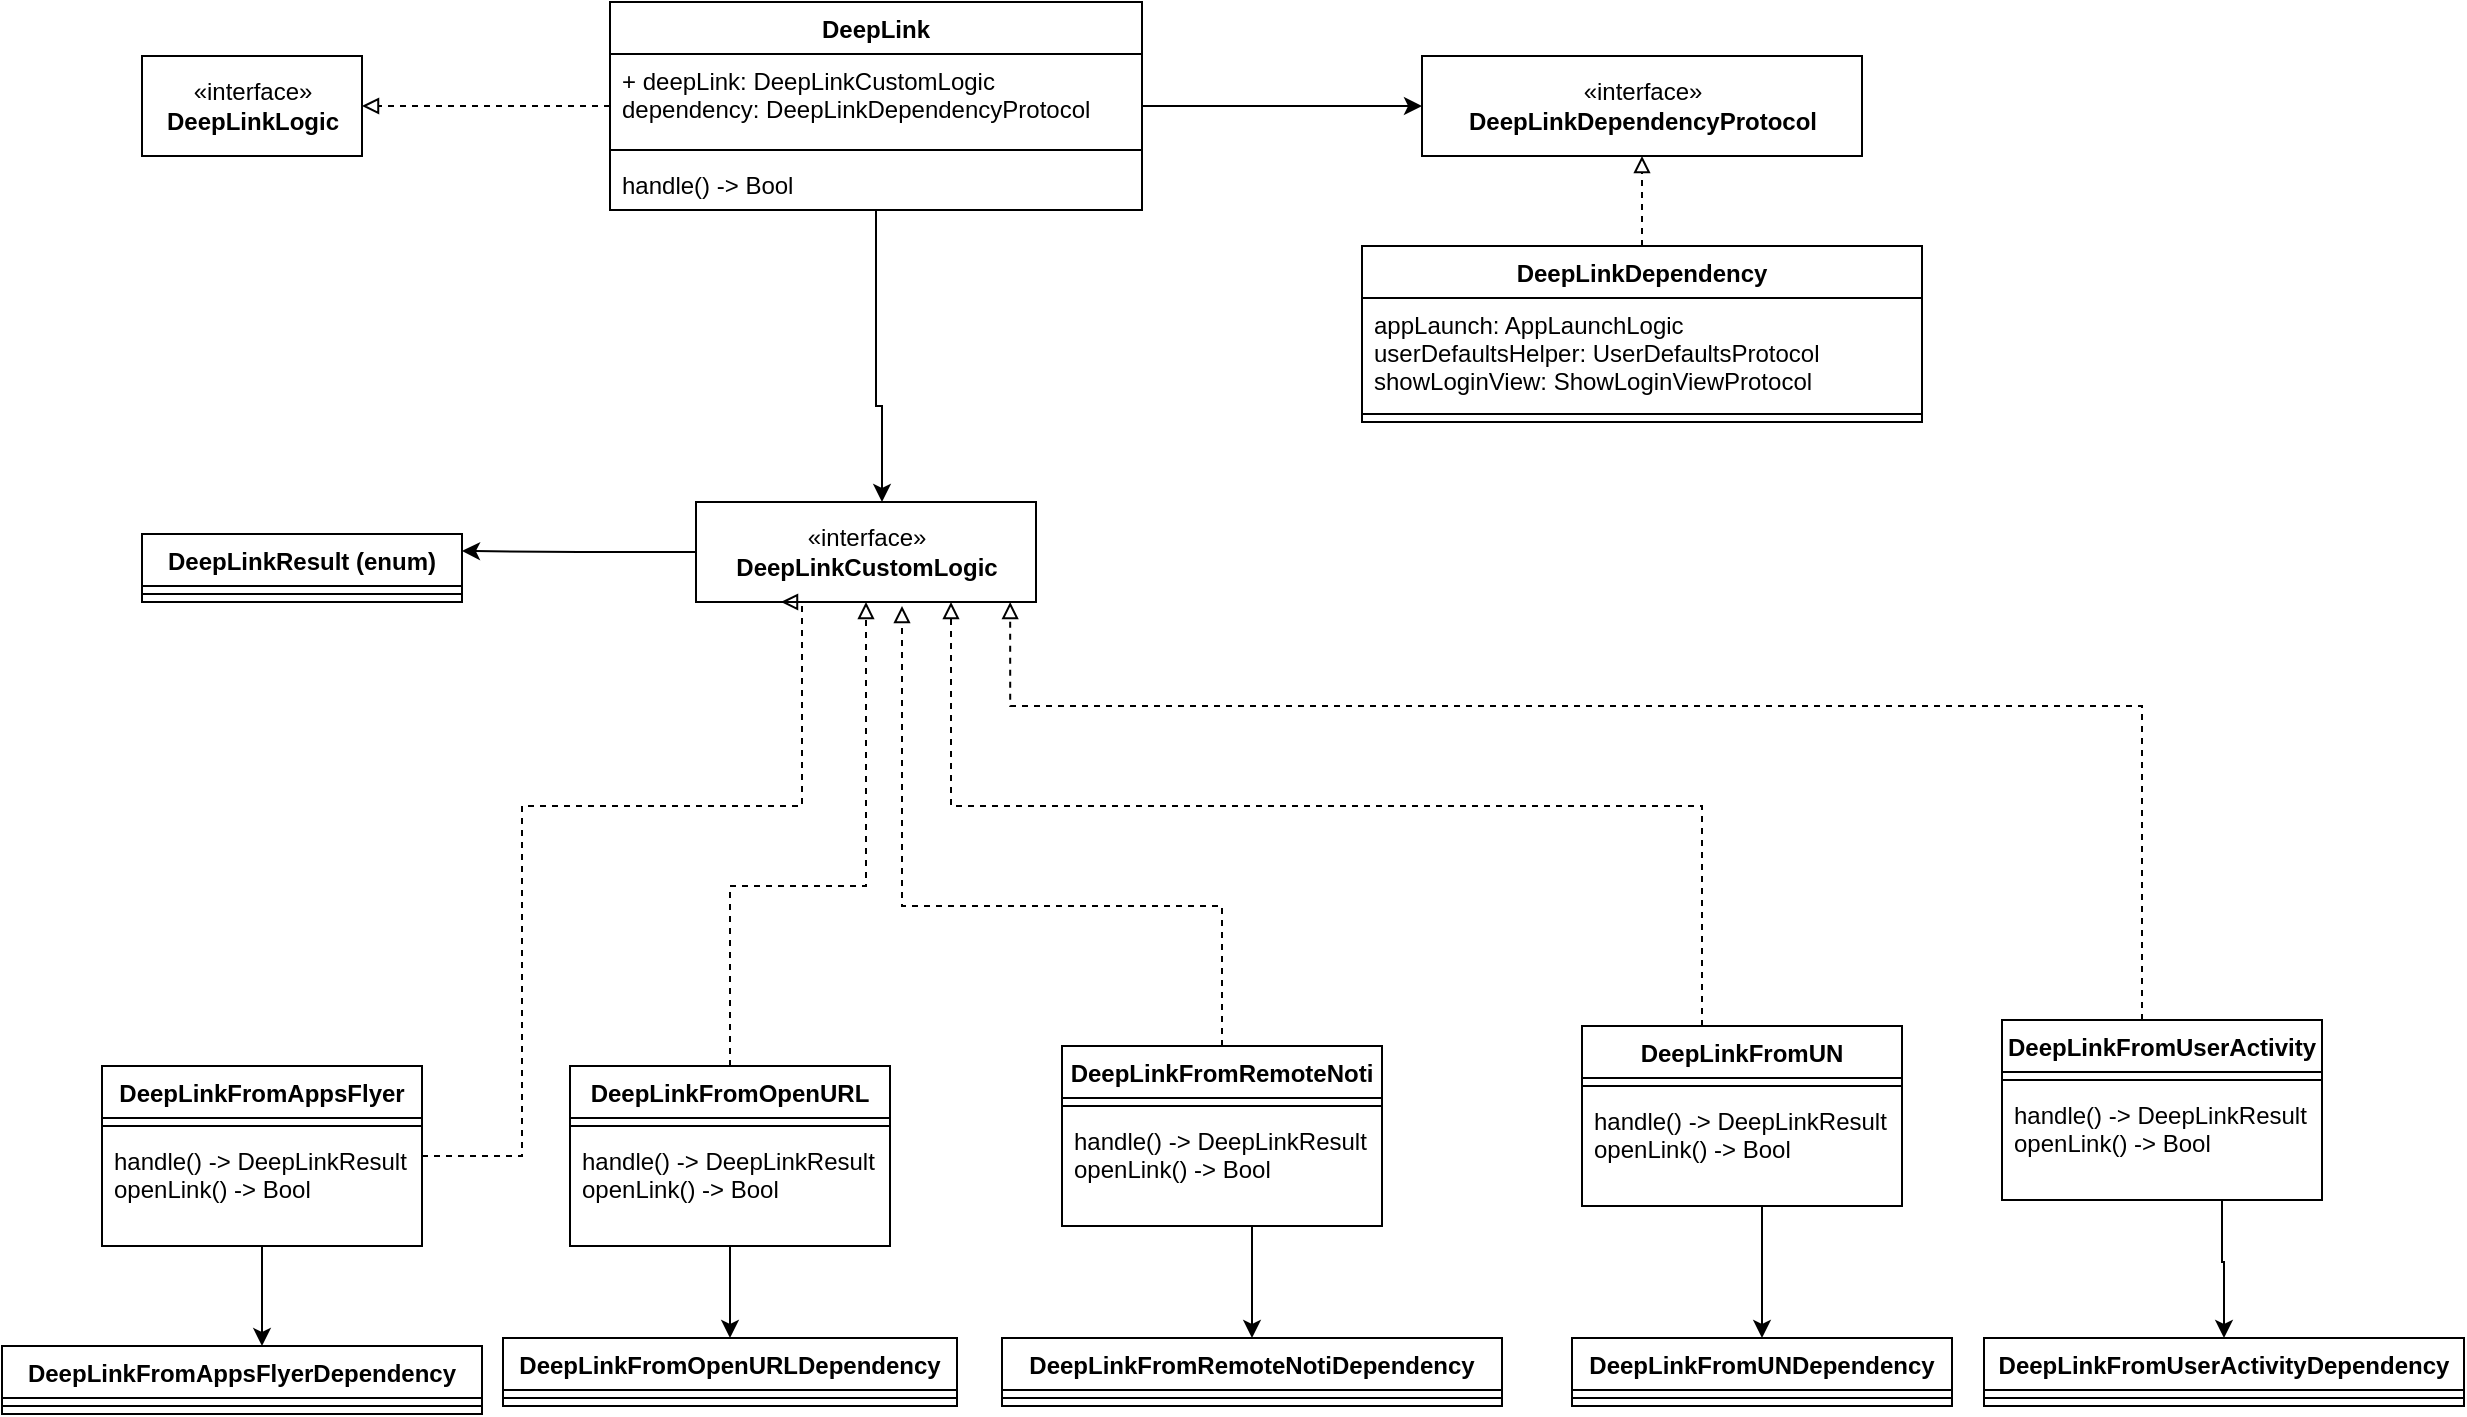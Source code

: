 <mxfile version="18.0.7" type="github">
  <diagram id="C5RBs43oDa-KdzZeNtuy" name="Page-1">
    <mxGraphModel dx="1298" dy="893" grid="1" gridSize="10" guides="1" tooltips="1" connect="1" arrows="1" fold="1" page="1" pageScale="1" pageWidth="827" pageHeight="1169" math="0" shadow="0">
      <root>
        <mxCell id="WIyWlLk6GJQsqaUBKTNV-0" />
        <mxCell id="WIyWlLk6GJQsqaUBKTNV-1" parent="WIyWlLk6GJQsqaUBKTNV-0" />
        <mxCell id="Zko3_Acx1T2fidtYqWdB-11" style="edgeStyle=orthogonalEdgeStyle;rounded=0;orthogonalLoop=1;jettySize=auto;html=1;endArrow=block;endFill=0;dashed=1;" parent="WIyWlLk6GJQsqaUBKTNV-1" source="Zko3_Acx1T2fidtYqWdB-6" target="Zko3_Acx1T2fidtYqWdB-10" edge="1">
          <mxGeometry relative="1" as="geometry" />
        </mxCell>
        <mxCell id="Zko3_Acx1T2fidtYqWdB-42" style="edgeStyle=orthogonalEdgeStyle;rounded=0;orthogonalLoop=1;jettySize=auto;html=1;endArrow=classic;endFill=1;" parent="WIyWlLk6GJQsqaUBKTNV-1" source="Zko3_Acx1T2fidtYqWdB-6" target="Zko3_Acx1T2fidtYqWdB-32" edge="1">
          <mxGeometry relative="1" as="geometry">
            <Array as="points">
              <mxPoint x="567" y="510" />
              <mxPoint x="570" y="510" />
            </Array>
          </mxGeometry>
        </mxCell>
        <mxCell id="Zko3_Acx1T2fidtYqWdB-92" style="edgeStyle=orthogonalEdgeStyle;rounded=0;orthogonalLoop=1;jettySize=auto;html=1;endArrow=classic;endFill=1;entryX=0;entryY=0.5;entryDx=0;entryDy=0;" parent="WIyWlLk6GJQsqaUBKTNV-1" source="Zko3_Acx1T2fidtYqWdB-6" target="Zko3_Acx1T2fidtYqWdB-47" edge="1">
          <mxGeometry relative="1" as="geometry">
            <mxPoint x="870" y="360" as="targetPoint" />
          </mxGeometry>
        </mxCell>
        <mxCell id="Zko3_Acx1T2fidtYqWdB-6" value="DeepLink" style="swimlane;fontStyle=1;align=center;verticalAlign=top;childLayout=stackLayout;horizontal=1;startSize=26;horizontalStack=0;resizeParent=1;resizeParentMax=0;resizeLast=0;collapsible=1;marginBottom=0;" parent="WIyWlLk6GJQsqaUBKTNV-1" vertex="1">
          <mxGeometry x="434" y="308" width="266" height="104" as="geometry" />
        </mxCell>
        <mxCell id="Zko3_Acx1T2fidtYqWdB-7" value="+ deepLink: DeepLinkCustomLogic&#xa;dependency: DeepLinkDependencyProtocol" style="text;strokeColor=none;fillColor=none;align=left;verticalAlign=top;spacingLeft=4;spacingRight=4;overflow=hidden;rotatable=0;points=[[0,0.5],[1,0.5]];portConstraint=eastwest;" parent="Zko3_Acx1T2fidtYqWdB-6" vertex="1">
          <mxGeometry y="26" width="266" height="44" as="geometry" />
        </mxCell>
        <mxCell id="Zko3_Acx1T2fidtYqWdB-8" value="" style="line;strokeWidth=1;fillColor=none;align=left;verticalAlign=middle;spacingTop=-1;spacingLeft=3;spacingRight=3;rotatable=0;labelPosition=right;points=[];portConstraint=eastwest;" parent="Zko3_Acx1T2fidtYqWdB-6" vertex="1">
          <mxGeometry y="70" width="266" height="8" as="geometry" />
        </mxCell>
        <mxCell id="Zko3_Acx1T2fidtYqWdB-9" value="handle() -&gt; Bool" style="text;strokeColor=none;fillColor=none;align=left;verticalAlign=top;spacingLeft=4;spacingRight=4;overflow=hidden;rotatable=0;points=[[0,0.5],[1,0.5]];portConstraint=eastwest;" parent="Zko3_Acx1T2fidtYqWdB-6" vertex="1">
          <mxGeometry y="78" width="266" height="26" as="geometry" />
        </mxCell>
        <mxCell id="Zko3_Acx1T2fidtYqWdB-10" value="«interface»&lt;br&gt;&lt;b&gt;DeepLinkLogic&lt;/b&gt;" style="html=1;" parent="WIyWlLk6GJQsqaUBKTNV-1" vertex="1">
          <mxGeometry x="200" y="335" width="110" height="50" as="geometry" />
        </mxCell>
        <mxCell id="BP7pMOLaweCqHkq71SQG-1" style="edgeStyle=orthogonalEdgeStyle;rounded=0;orthogonalLoop=1;jettySize=auto;html=1;entryX=1;entryY=0.25;entryDx=0;entryDy=0;" edge="1" parent="WIyWlLk6GJQsqaUBKTNV-1" source="Zko3_Acx1T2fidtYqWdB-32" target="Zko3_Acx1T2fidtYqWdB-37">
          <mxGeometry relative="1" as="geometry" />
        </mxCell>
        <mxCell id="Zko3_Acx1T2fidtYqWdB-32" value="«interface»&lt;br&gt;&lt;b&gt;DeepLinkCustomLogic&lt;/b&gt;" style="html=1;" parent="WIyWlLk6GJQsqaUBKTNV-1" vertex="1">
          <mxGeometry x="477" y="558" width="170" height="50" as="geometry" />
        </mxCell>
        <mxCell id="Zko3_Acx1T2fidtYqWdB-37" value="DeepLinkResult (enum)" style="swimlane;fontStyle=1;align=center;verticalAlign=top;childLayout=stackLayout;horizontal=1;startSize=26;horizontalStack=0;resizeParent=1;resizeParentMax=0;resizeLast=0;collapsible=1;marginBottom=0;" parent="WIyWlLk6GJQsqaUBKTNV-1" vertex="1">
          <mxGeometry x="200" y="574" width="160" height="34" as="geometry" />
        </mxCell>
        <mxCell id="Zko3_Acx1T2fidtYqWdB-39" value="" style="line;strokeWidth=1;fillColor=none;align=left;verticalAlign=middle;spacingTop=-1;spacingLeft=3;spacingRight=3;rotatable=0;labelPosition=right;points=[];portConstraint=eastwest;" parent="Zko3_Acx1T2fidtYqWdB-37" vertex="1">
          <mxGeometry y="26" width="160" height="8" as="geometry" />
        </mxCell>
        <mxCell id="Zko3_Acx1T2fidtYqWdB-43" value="DeepLinkDependency" style="swimlane;fontStyle=1;align=center;verticalAlign=top;childLayout=stackLayout;horizontal=1;startSize=26;horizontalStack=0;resizeParent=1;resizeParentMax=0;resizeLast=0;collapsible=1;marginBottom=0;" parent="WIyWlLk6GJQsqaUBKTNV-1" vertex="1">
          <mxGeometry x="810" y="430" width="280" height="88" as="geometry" />
        </mxCell>
        <mxCell id="Zko3_Acx1T2fidtYqWdB-44" value="appLaunch: AppLaunchLogic&#xa;userDefaultsHelper: UserDefaultsProtocol &#xa;showLoginView: ShowLoginViewProtocol" style="text;strokeColor=none;fillColor=none;align=left;verticalAlign=top;spacingLeft=4;spacingRight=4;overflow=hidden;rotatable=0;points=[[0,0.5],[1,0.5]];portConstraint=eastwest;" parent="Zko3_Acx1T2fidtYqWdB-43" vertex="1">
          <mxGeometry y="26" width="280" height="54" as="geometry" />
        </mxCell>
        <mxCell id="Zko3_Acx1T2fidtYqWdB-45" value="" style="line;strokeWidth=1;fillColor=none;align=left;verticalAlign=middle;spacingTop=-1;spacingLeft=3;spacingRight=3;rotatable=0;labelPosition=right;points=[];portConstraint=eastwest;" parent="Zko3_Acx1T2fidtYqWdB-43" vertex="1">
          <mxGeometry y="80" width="280" height="8" as="geometry" />
        </mxCell>
        <mxCell id="Zko3_Acx1T2fidtYqWdB-47" value="«interface»&lt;br&gt;&lt;b&gt;DeepLinkDependencyProtocol&lt;/b&gt;" style="html=1;" parent="WIyWlLk6GJQsqaUBKTNV-1" vertex="1">
          <mxGeometry x="840" y="335" width="220" height="50" as="geometry" />
        </mxCell>
        <mxCell id="Zko3_Acx1T2fidtYqWdB-49" style="edgeStyle=orthogonalEdgeStyle;rounded=0;orthogonalLoop=1;jettySize=auto;html=1;endArrow=block;endFill=0;dashed=1;exitX=0.5;exitY=0;exitDx=0;exitDy=0;" parent="WIyWlLk6GJQsqaUBKTNV-1" source="Zko3_Acx1T2fidtYqWdB-43" target="Zko3_Acx1T2fidtYqWdB-47" edge="1">
          <mxGeometry relative="1" as="geometry">
            <mxPoint x="690" y="511" as="sourcePoint" />
          </mxGeometry>
        </mxCell>
        <mxCell id="Zko3_Acx1T2fidtYqWdB-83" style="edgeStyle=orthogonalEdgeStyle;rounded=0;orthogonalLoop=1;jettySize=auto;html=1;endArrow=block;endFill=0;dashed=1;entryX=0.25;entryY=1;entryDx=0;entryDy=0;" parent="WIyWlLk6GJQsqaUBKTNV-1" source="Zko3_Acx1T2fidtYqWdB-50" target="Zko3_Acx1T2fidtYqWdB-32" edge="1">
          <mxGeometry relative="1" as="geometry">
            <mxPoint x="470" y="590" as="targetPoint" />
            <Array as="points">
              <mxPoint x="390" y="885" />
              <mxPoint x="390" y="710" />
              <mxPoint x="530" y="710" />
              <mxPoint x="530" y="608" />
            </Array>
          </mxGeometry>
        </mxCell>
        <mxCell id="Zko3_Acx1T2fidtYqWdB-50" value="DeepLinkFromAppsFlyer" style="swimlane;fontStyle=1;align=center;verticalAlign=top;childLayout=stackLayout;horizontal=1;startSize=26;horizontalStack=0;resizeParent=1;resizeParentMax=0;resizeLast=0;collapsible=1;marginBottom=0;" parent="WIyWlLk6GJQsqaUBKTNV-1" vertex="1">
          <mxGeometry x="180" y="840" width="160" height="90" as="geometry" />
        </mxCell>
        <mxCell id="Zko3_Acx1T2fidtYqWdB-51" value="" style="line;strokeWidth=1;fillColor=none;align=left;verticalAlign=middle;spacingTop=-1;spacingLeft=3;spacingRight=3;rotatable=0;labelPosition=right;points=[];portConstraint=eastwest;" parent="Zko3_Acx1T2fidtYqWdB-50" vertex="1">
          <mxGeometry y="26" width="160" height="8" as="geometry" />
        </mxCell>
        <mxCell id="Zko3_Acx1T2fidtYqWdB-52" value="handle() -&gt; DeepLinkResult&#xa;openLink() -&gt; Bool" style="text;strokeColor=none;fillColor=none;align=left;verticalAlign=top;spacingLeft=4;spacingRight=4;overflow=hidden;rotatable=0;points=[[0,0.5],[1,0.5]];portConstraint=eastwest;" parent="Zko3_Acx1T2fidtYqWdB-50" vertex="1">
          <mxGeometry y="34" width="160" height="56" as="geometry" />
        </mxCell>
        <mxCell id="Zko3_Acx1T2fidtYqWdB-91" style="edgeStyle=orthogonalEdgeStyle;rounded=0;orthogonalLoop=1;jettySize=auto;html=1;entryX=0.924;entryY=1;entryDx=0;entryDy=0;entryPerimeter=0;dashed=1;endArrow=block;endFill=0;" parent="WIyWlLk6GJQsqaUBKTNV-1" source="Zko3_Acx1T2fidtYqWdB-53" target="Zko3_Acx1T2fidtYqWdB-32" edge="1">
          <mxGeometry relative="1" as="geometry">
            <Array as="points">
              <mxPoint x="1200" y="660" />
              <mxPoint x="634" y="660" />
            </Array>
          </mxGeometry>
        </mxCell>
        <mxCell id="Zko3_Acx1T2fidtYqWdB-53" value="DeepLinkFromUserActivity" style="swimlane;fontStyle=1;align=center;verticalAlign=top;childLayout=stackLayout;horizontal=1;startSize=26;horizontalStack=0;resizeParent=1;resizeParentMax=0;resizeLast=0;collapsible=1;marginBottom=0;" parent="WIyWlLk6GJQsqaUBKTNV-1" vertex="1">
          <mxGeometry x="1130" y="817" width="160" height="90" as="geometry" />
        </mxCell>
        <mxCell id="Zko3_Acx1T2fidtYqWdB-54" value="" style="line;strokeWidth=1;fillColor=none;align=left;verticalAlign=middle;spacingTop=-1;spacingLeft=3;spacingRight=3;rotatable=0;labelPosition=right;points=[];portConstraint=eastwest;" parent="Zko3_Acx1T2fidtYqWdB-53" vertex="1">
          <mxGeometry y="26" width="160" height="8" as="geometry" />
        </mxCell>
        <mxCell id="Zko3_Acx1T2fidtYqWdB-55" value="handle() -&gt; DeepLinkResult&#xa;openLink() -&gt; Bool" style="text;strokeColor=none;fillColor=none;align=left;verticalAlign=top;spacingLeft=4;spacingRight=4;overflow=hidden;rotatable=0;points=[[0,0.5],[1,0.5]];portConstraint=eastwest;" parent="Zko3_Acx1T2fidtYqWdB-53" vertex="1">
          <mxGeometry y="34" width="160" height="56" as="geometry" />
        </mxCell>
        <mxCell id="Zko3_Acx1T2fidtYqWdB-84" value="" style="edgeStyle=orthogonalEdgeStyle;rounded=0;orthogonalLoop=1;jettySize=auto;html=1;endArrow=classic;endFill=1;entryX=0.5;entryY=0;entryDx=0;entryDy=0;" parent="WIyWlLk6GJQsqaUBKTNV-1" source="Zko3_Acx1T2fidtYqWdB-56" target="Zko3_Acx1T2fidtYqWdB-78" edge="1">
          <mxGeometry relative="1" as="geometry" />
        </mxCell>
        <mxCell id="Zko3_Acx1T2fidtYqWdB-88" style="edgeStyle=orthogonalEdgeStyle;rounded=0;orthogonalLoop=1;jettySize=auto;html=1;dashed=1;endArrow=block;endFill=0;entryX=0.5;entryY=1;entryDx=0;entryDy=0;" parent="WIyWlLk6GJQsqaUBKTNV-1" source="Zko3_Acx1T2fidtYqWdB-56" target="Zko3_Acx1T2fidtYqWdB-32" edge="1">
          <mxGeometry relative="1" as="geometry">
            <mxPoint x="450" y="640" as="targetPoint" />
            <Array as="points">
              <mxPoint x="494" y="750" />
              <mxPoint x="562" y="750" />
            </Array>
          </mxGeometry>
        </mxCell>
        <mxCell id="Zko3_Acx1T2fidtYqWdB-56" value="DeepLinkFromOpenURL" style="swimlane;fontStyle=1;align=center;verticalAlign=top;childLayout=stackLayout;horizontal=1;startSize=26;horizontalStack=0;resizeParent=1;resizeParentMax=0;resizeLast=0;collapsible=1;marginBottom=0;" parent="WIyWlLk6GJQsqaUBKTNV-1" vertex="1">
          <mxGeometry x="414" y="840" width="160" height="90" as="geometry" />
        </mxCell>
        <mxCell id="Zko3_Acx1T2fidtYqWdB-57" value="" style="line;strokeWidth=1;fillColor=none;align=left;verticalAlign=middle;spacingTop=-1;spacingLeft=3;spacingRight=3;rotatable=0;labelPosition=right;points=[];portConstraint=eastwest;" parent="Zko3_Acx1T2fidtYqWdB-56" vertex="1">
          <mxGeometry y="26" width="160" height="8" as="geometry" />
        </mxCell>
        <mxCell id="Zko3_Acx1T2fidtYqWdB-58" value="handle() -&gt; DeepLinkResult&#xa;openLink() -&gt; Bool" style="text;strokeColor=none;fillColor=none;align=left;verticalAlign=top;spacingLeft=4;spacingRight=4;overflow=hidden;rotatable=0;points=[[0,0.5],[1,0.5]];portConstraint=eastwest;" parent="Zko3_Acx1T2fidtYqWdB-56" vertex="1">
          <mxGeometry y="34" width="160" height="56" as="geometry" />
        </mxCell>
        <mxCell id="Zko3_Acx1T2fidtYqWdB-89" style="edgeStyle=orthogonalEdgeStyle;rounded=0;orthogonalLoop=1;jettySize=auto;html=1;dashed=1;endArrow=block;endFill=0;" parent="WIyWlLk6GJQsqaUBKTNV-1" source="Zko3_Acx1T2fidtYqWdB-59" edge="1">
          <mxGeometry relative="1" as="geometry">
            <mxPoint x="580" y="610" as="targetPoint" />
            <Array as="points">
              <mxPoint x="740" y="760" />
              <mxPoint x="580" y="760" />
            </Array>
          </mxGeometry>
        </mxCell>
        <mxCell id="Zko3_Acx1T2fidtYqWdB-59" value="DeepLinkFromRemoteNoti" style="swimlane;fontStyle=1;align=center;verticalAlign=top;childLayout=stackLayout;horizontal=1;startSize=26;horizontalStack=0;resizeParent=1;resizeParentMax=0;resizeLast=0;collapsible=1;marginBottom=0;" parent="WIyWlLk6GJQsqaUBKTNV-1" vertex="1">
          <mxGeometry x="660" y="830" width="160" height="90" as="geometry" />
        </mxCell>
        <mxCell id="Zko3_Acx1T2fidtYqWdB-60" value="" style="line;strokeWidth=1;fillColor=none;align=left;verticalAlign=middle;spacingTop=-1;spacingLeft=3;spacingRight=3;rotatable=0;labelPosition=right;points=[];portConstraint=eastwest;" parent="Zko3_Acx1T2fidtYqWdB-59" vertex="1">
          <mxGeometry y="26" width="160" height="8" as="geometry" />
        </mxCell>
        <mxCell id="Zko3_Acx1T2fidtYqWdB-61" value="handle() -&gt; DeepLinkResult&#xa;openLink() -&gt; Bool" style="text;strokeColor=none;fillColor=none;align=left;verticalAlign=top;spacingLeft=4;spacingRight=4;overflow=hidden;rotatable=0;points=[[0,0.5],[1,0.5]];portConstraint=eastwest;" parent="Zko3_Acx1T2fidtYqWdB-59" vertex="1">
          <mxGeometry y="34" width="160" height="56" as="geometry" />
        </mxCell>
        <mxCell id="Zko3_Acx1T2fidtYqWdB-90" style="edgeStyle=orthogonalEdgeStyle;rounded=0;orthogonalLoop=1;jettySize=auto;html=1;entryX=0.75;entryY=1;entryDx=0;entryDy=0;dashed=1;endArrow=block;endFill=0;" parent="WIyWlLk6GJQsqaUBKTNV-1" source="Zko3_Acx1T2fidtYqWdB-62" target="Zko3_Acx1T2fidtYqWdB-32" edge="1">
          <mxGeometry relative="1" as="geometry">
            <Array as="points">
              <mxPoint x="980" y="710" />
              <mxPoint x="605" y="710" />
            </Array>
          </mxGeometry>
        </mxCell>
        <mxCell id="Zko3_Acx1T2fidtYqWdB-62" value="DeepLinkFromUN" style="swimlane;fontStyle=1;align=center;verticalAlign=top;childLayout=stackLayout;horizontal=1;startSize=26;horizontalStack=0;resizeParent=1;resizeParentMax=0;resizeLast=0;collapsible=1;marginBottom=0;" parent="WIyWlLk6GJQsqaUBKTNV-1" vertex="1">
          <mxGeometry x="920" y="820" width="160" height="90" as="geometry" />
        </mxCell>
        <mxCell id="Zko3_Acx1T2fidtYqWdB-63" value="" style="line;strokeWidth=1;fillColor=none;align=left;verticalAlign=middle;spacingTop=-1;spacingLeft=3;spacingRight=3;rotatable=0;labelPosition=right;points=[];portConstraint=eastwest;" parent="Zko3_Acx1T2fidtYqWdB-62" vertex="1">
          <mxGeometry y="26" width="160" height="8" as="geometry" />
        </mxCell>
        <mxCell id="Zko3_Acx1T2fidtYqWdB-64" value="handle() -&gt; DeepLinkResult&#xa;openLink() -&gt; Bool" style="text;strokeColor=none;fillColor=none;align=left;verticalAlign=top;spacingLeft=4;spacingRight=4;overflow=hidden;rotatable=0;points=[[0,0.5],[1,0.5]];portConstraint=eastwest;" parent="Zko3_Acx1T2fidtYqWdB-62" vertex="1">
          <mxGeometry y="34" width="160" height="56" as="geometry" />
        </mxCell>
        <mxCell id="Zko3_Acx1T2fidtYqWdB-65" value="DeepLinkFromAppsFlyerDependency" style="swimlane;fontStyle=1;align=center;verticalAlign=top;childLayout=stackLayout;horizontal=1;startSize=26;horizontalStack=0;resizeParent=1;resizeParentMax=0;resizeLast=0;collapsible=1;marginBottom=0;" parent="WIyWlLk6GJQsqaUBKTNV-1" vertex="1">
          <mxGeometry x="130" y="980" width="240" height="34" as="geometry" />
        </mxCell>
        <mxCell id="Zko3_Acx1T2fidtYqWdB-66" value="" style="line;strokeWidth=1;fillColor=none;align=left;verticalAlign=middle;spacingTop=-1;spacingLeft=3;spacingRight=3;rotatable=0;labelPosition=right;points=[];portConstraint=eastwest;" parent="Zko3_Acx1T2fidtYqWdB-65" vertex="1">
          <mxGeometry y="26" width="240" height="8" as="geometry" />
        </mxCell>
        <mxCell id="Zko3_Acx1T2fidtYqWdB-72" value="DeepLinkFromUserActivityDependency" style="swimlane;fontStyle=1;align=center;verticalAlign=top;childLayout=stackLayout;horizontal=1;startSize=26;horizontalStack=0;resizeParent=1;resizeParentMax=0;resizeLast=0;collapsible=1;marginBottom=0;" parent="WIyWlLk6GJQsqaUBKTNV-1" vertex="1">
          <mxGeometry x="1121" y="976" width="240" height="34" as="geometry" />
        </mxCell>
        <mxCell id="Zko3_Acx1T2fidtYqWdB-73" value="" style="line;strokeWidth=1;fillColor=none;align=left;verticalAlign=middle;spacingTop=-1;spacingLeft=3;spacingRight=3;rotatable=0;labelPosition=right;points=[];portConstraint=eastwest;" parent="Zko3_Acx1T2fidtYqWdB-72" vertex="1">
          <mxGeometry y="26" width="240" height="8" as="geometry" />
        </mxCell>
        <mxCell id="Zko3_Acx1T2fidtYqWdB-74" value="DeepLinkFromUNDependency" style="swimlane;fontStyle=1;align=center;verticalAlign=top;childLayout=stackLayout;horizontal=1;startSize=26;horizontalStack=0;resizeParent=1;resizeParentMax=0;resizeLast=0;collapsible=1;marginBottom=0;" parent="WIyWlLk6GJQsqaUBKTNV-1" vertex="1">
          <mxGeometry x="915" y="976" width="190" height="34" as="geometry" />
        </mxCell>
        <mxCell id="Zko3_Acx1T2fidtYqWdB-75" value="" style="line;strokeWidth=1;fillColor=none;align=left;verticalAlign=middle;spacingTop=-1;spacingLeft=3;spacingRight=3;rotatable=0;labelPosition=right;points=[];portConstraint=eastwest;" parent="Zko3_Acx1T2fidtYqWdB-74" vertex="1">
          <mxGeometry y="26" width="190" height="8" as="geometry" />
        </mxCell>
        <mxCell id="Zko3_Acx1T2fidtYqWdB-76" value="DeepLinkFromRemoteNotiDependency" style="swimlane;fontStyle=1;align=center;verticalAlign=top;childLayout=stackLayout;horizontal=1;startSize=26;horizontalStack=0;resizeParent=1;resizeParentMax=0;resizeLast=0;collapsible=1;marginBottom=0;" parent="WIyWlLk6GJQsqaUBKTNV-1" vertex="1">
          <mxGeometry x="630" y="976" width="250" height="34" as="geometry" />
        </mxCell>
        <mxCell id="Zko3_Acx1T2fidtYqWdB-77" value="" style="line;strokeWidth=1;fillColor=none;align=left;verticalAlign=middle;spacingTop=-1;spacingLeft=3;spacingRight=3;rotatable=0;labelPosition=right;points=[];portConstraint=eastwest;" parent="Zko3_Acx1T2fidtYqWdB-76" vertex="1">
          <mxGeometry y="26" width="250" height="8" as="geometry" />
        </mxCell>
        <mxCell id="Zko3_Acx1T2fidtYqWdB-78" value="DeepLinkFromOpenURLDependency" style="swimlane;fontStyle=1;align=center;verticalAlign=top;childLayout=stackLayout;horizontal=1;startSize=26;horizontalStack=0;resizeParent=1;resizeParentMax=0;resizeLast=0;collapsible=1;marginBottom=0;" parent="WIyWlLk6GJQsqaUBKTNV-1" vertex="1">
          <mxGeometry x="380.5" y="976" width="227" height="34" as="geometry" />
        </mxCell>
        <mxCell id="Zko3_Acx1T2fidtYqWdB-79" value="" style="line;strokeWidth=1;fillColor=none;align=left;verticalAlign=middle;spacingTop=-1;spacingLeft=3;spacingRight=3;rotatable=0;labelPosition=right;points=[];portConstraint=eastwest;" parent="Zko3_Acx1T2fidtYqWdB-78" vertex="1">
          <mxGeometry y="26" width="227" height="8" as="geometry" />
        </mxCell>
        <mxCell id="Zko3_Acx1T2fidtYqWdB-82" style="edgeStyle=orthogonalEdgeStyle;rounded=0;orthogonalLoop=1;jettySize=auto;html=1;endArrow=classic;endFill=1;" parent="WIyWlLk6GJQsqaUBKTNV-1" source="Zko3_Acx1T2fidtYqWdB-52" target="Zko3_Acx1T2fidtYqWdB-65" edge="1">
          <mxGeometry relative="1" as="geometry">
            <Array as="points">
              <mxPoint x="280" y="1000" />
              <mxPoint x="280" y="1000" />
            </Array>
          </mxGeometry>
        </mxCell>
        <mxCell id="Zko3_Acx1T2fidtYqWdB-85" style="edgeStyle=orthogonalEdgeStyle;rounded=0;orthogonalLoop=1;jettySize=auto;html=1;endArrow=classic;endFill=1;" parent="WIyWlLk6GJQsqaUBKTNV-1" source="Zko3_Acx1T2fidtYqWdB-61" target="Zko3_Acx1T2fidtYqWdB-76" edge="1">
          <mxGeometry relative="1" as="geometry">
            <Array as="points">
              <mxPoint x="755" y="930" />
              <mxPoint x="755" y="930" />
            </Array>
          </mxGeometry>
        </mxCell>
        <mxCell id="Zko3_Acx1T2fidtYqWdB-86" style="edgeStyle=orthogonalEdgeStyle;rounded=0;orthogonalLoop=1;jettySize=auto;html=1;endArrow=classic;endFill=1;entryX=0.5;entryY=0;entryDx=0;entryDy=0;" parent="WIyWlLk6GJQsqaUBKTNV-1" source="Zko3_Acx1T2fidtYqWdB-64" target="Zko3_Acx1T2fidtYqWdB-74" edge="1">
          <mxGeometry relative="1" as="geometry">
            <mxPoint x="1010" y="1040" as="targetPoint" />
            <Array as="points">
              <mxPoint x="1010" y="970" />
            </Array>
          </mxGeometry>
        </mxCell>
        <mxCell id="Zko3_Acx1T2fidtYqWdB-87" style="edgeStyle=orthogonalEdgeStyle;rounded=0;orthogonalLoop=1;jettySize=auto;html=1;endArrow=classic;endFill=1;" parent="WIyWlLk6GJQsqaUBKTNV-1" source="Zko3_Acx1T2fidtYqWdB-55" target="Zko3_Acx1T2fidtYqWdB-72" edge="1">
          <mxGeometry relative="1" as="geometry">
            <Array as="points">
              <mxPoint x="1240" y="938" />
              <mxPoint x="1241" y="938" />
            </Array>
          </mxGeometry>
        </mxCell>
      </root>
    </mxGraphModel>
  </diagram>
</mxfile>
